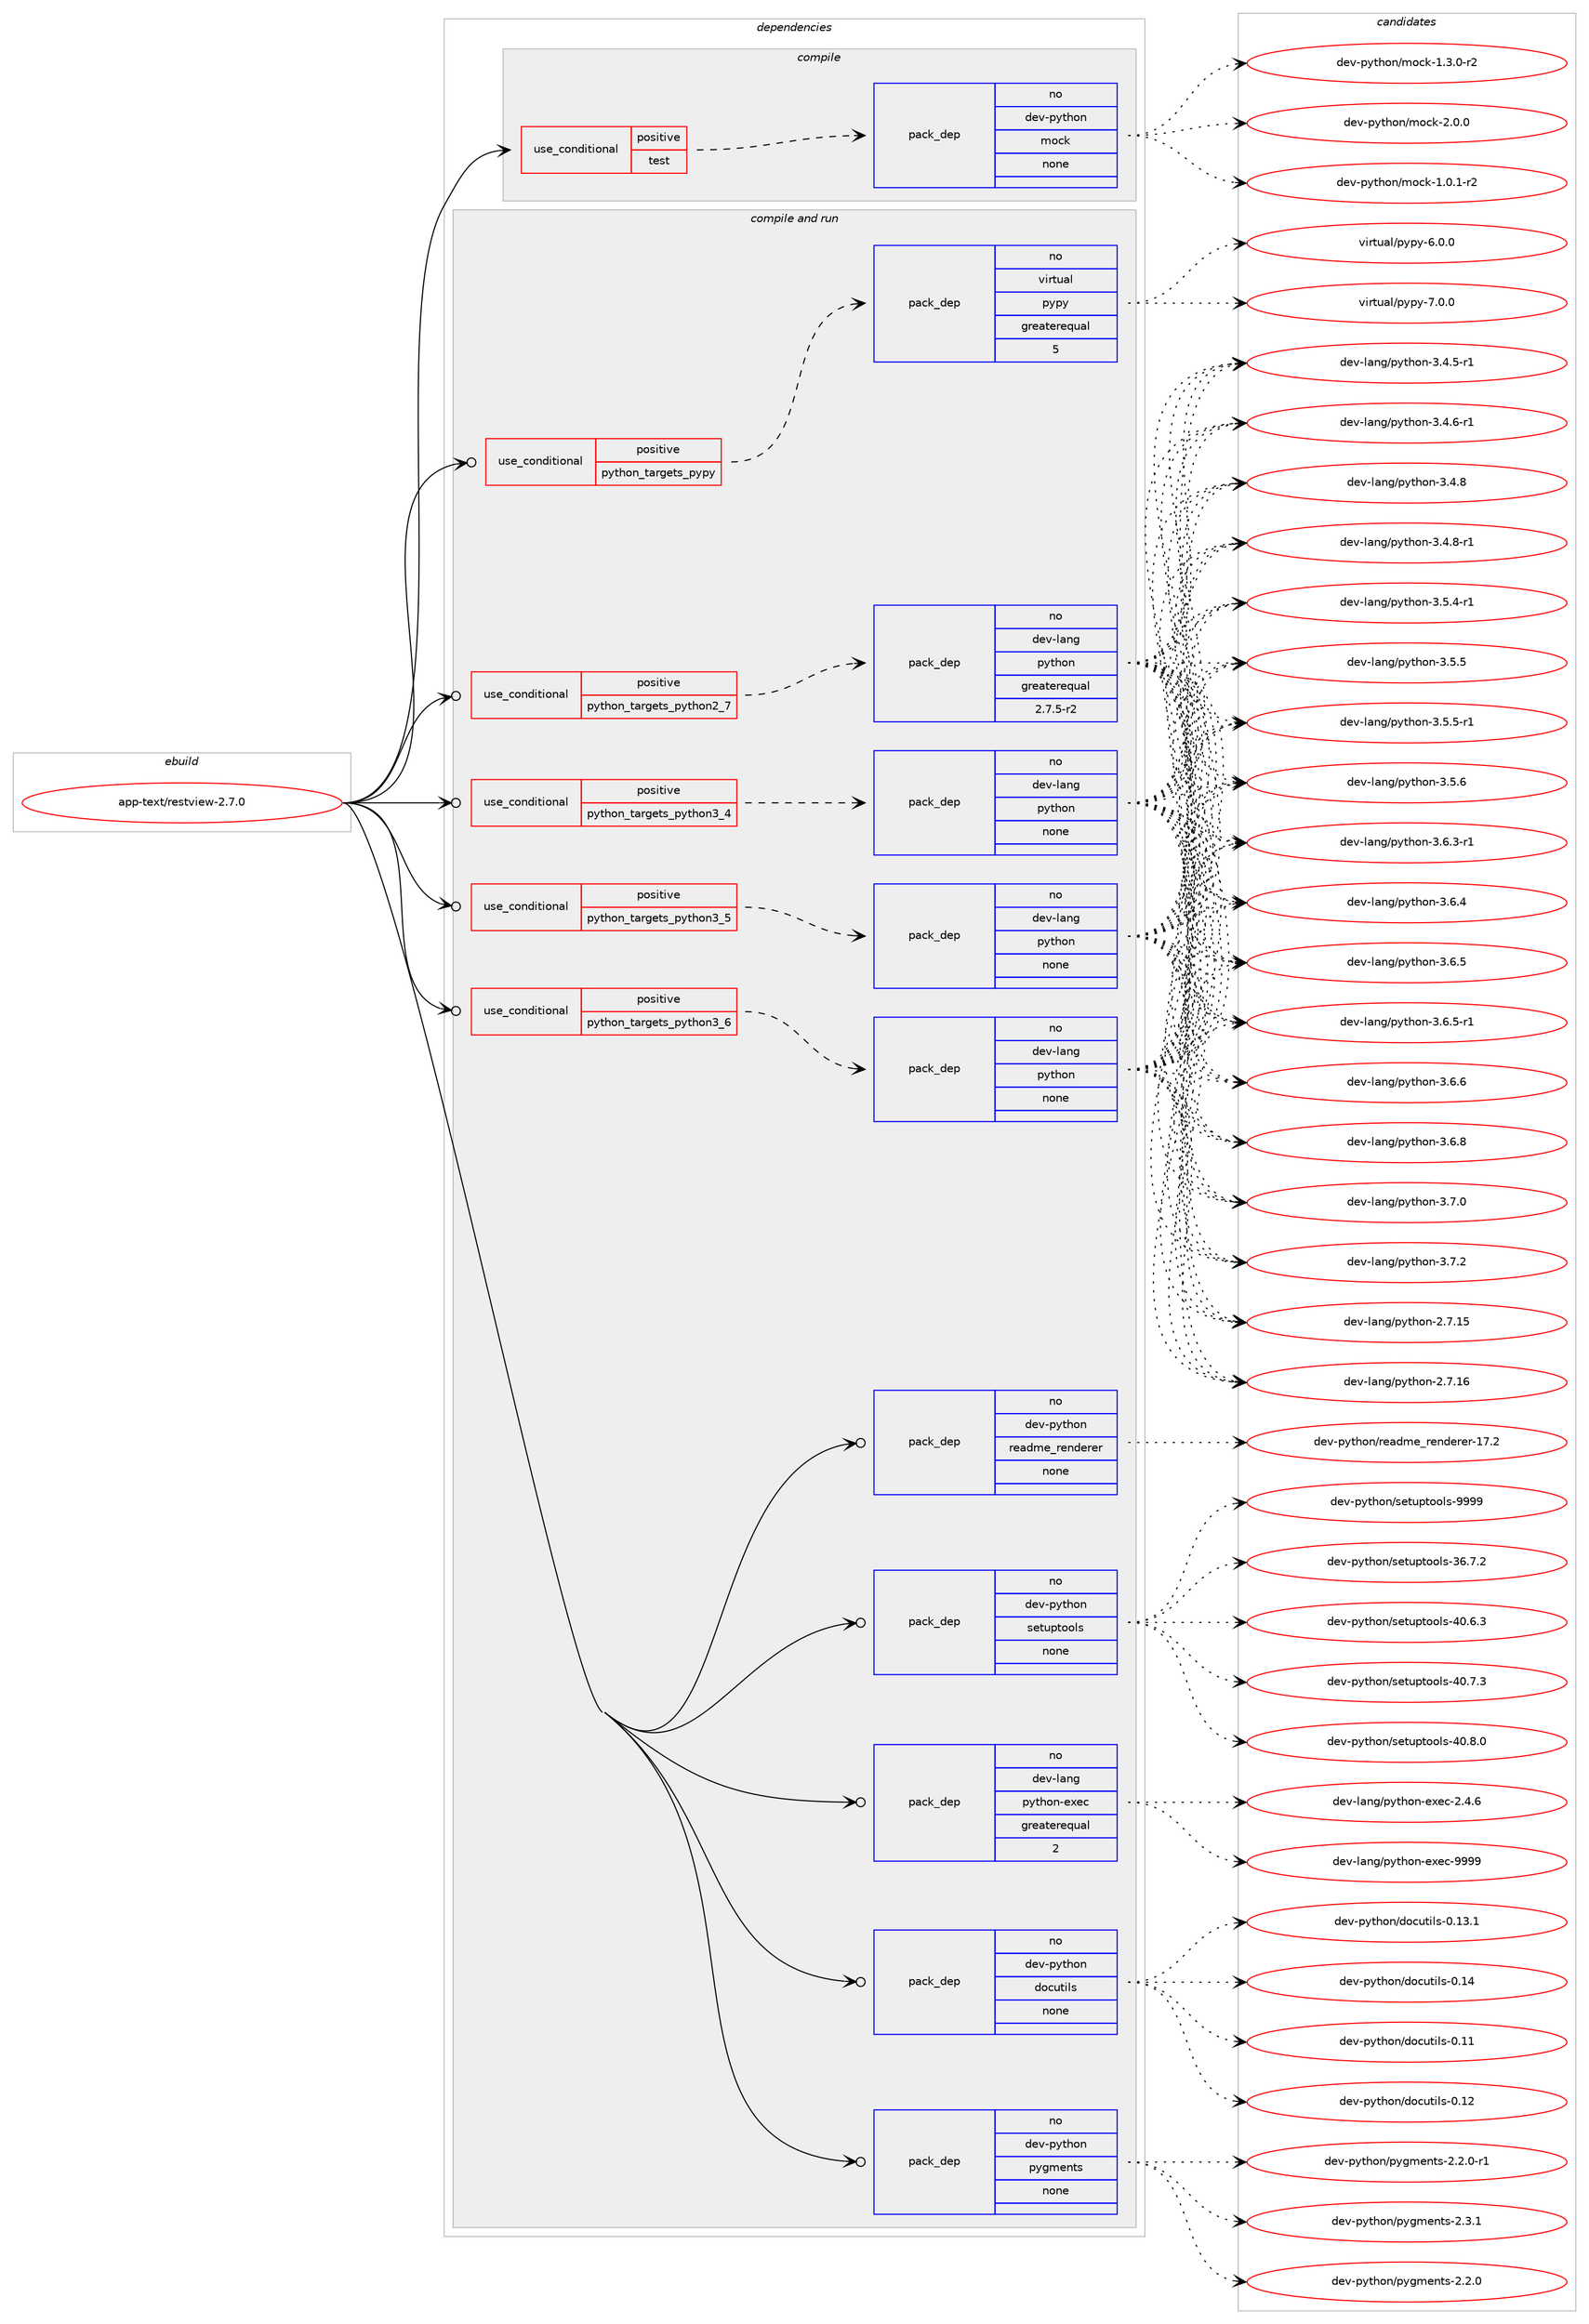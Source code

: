 digraph prolog {

# *************
# Graph options
# *************

newrank=true;
concentrate=true;
compound=true;
graph [rankdir=LR,fontname=Helvetica,fontsize=10,ranksep=1.5];#, ranksep=2.5, nodesep=0.2];
edge  [arrowhead=vee];
node  [fontname=Helvetica,fontsize=10];

# **********
# The ebuild
# **********

subgraph cluster_leftcol {
color=gray;
rank=same;
label=<<i>ebuild</i>>;
id [label="app-text/restview-2.7.0", color=red, width=4, href="../app-text/restview-2.7.0.svg"];
}

# ****************
# The dependencies
# ****************

subgraph cluster_midcol {
color=gray;
label=<<i>dependencies</i>>;
subgraph cluster_compile {
fillcolor="#eeeeee";
style=filled;
label=<<i>compile</i>>;
subgraph cond356013 {
dependency1312170 [label=<<TABLE BORDER="0" CELLBORDER="1" CELLSPACING="0" CELLPADDING="4"><TR><TD ROWSPAN="3" CELLPADDING="10">use_conditional</TD></TR><TR><TD>positive</TD></TR><TR><TD>test</TD></TR></TABLE>>, shape=none, color=red];
subgraph pack935607 {
dependency1312171 [label=<<TABLE BORDER="0" CELLBORDER="1" CELLSPACING="0" CELLPADDING="4" WIDTH="220"><TR><TD ROWSPAN="6" CELLPADDING="30">pack_dep</TD></TR><TR><TD WIDTH="110">no</TD></TR><TR><TD>dev-python</TD></TR><TR><TD>mock</TD></TR><TR><TD>none</TD></TR><TR><TD></TD></TR></TABLE>>, shape=none, color=blue];
}
dependency1312170:e -> dependency1312171:w [weight=20,style="dashed",arrowhead="vee"];
}
id:e -> dependency1312170:w [weight=20,style="solid",arrowhead="vee"];
}
subgraph cluster_compileandrun {
fillcolor="#eeeeee";
style=filled;
label=<<i>compile and run</i>>;
subgraph cond356014 {
dependency1312172 [label=<<TABLE BORDER="0" CELLBORDER="1" CELLSPACING="0" CELLPADDING="4"><TR><TD ROWSPAN="3" CELLPADDING="10">use_conditional</TD></TR><TR><TD>positive</TD></TR><TR><TD>python_targets_pypy</TD></TR></TABLE>>, shape=none, color=red];
subgraph pack935608 {
dependency1312173 [label=<<TABLE BORDER="0" CELLBORDER="1" CELLSPACING="0" CELLPADDING="4" WIDTH="220"><TR><TD ROWSPAN="6" CELLPADDING="30">pack_dep</TD></TR><TR><TD WIDTH="110">no</TD></TR><TR><TD>virtual</TD></TR><TR><TD>pypy</TD></TR><TR><TD>greaterequal</TD></TR><TR><TD>5</TD></TR></TABLE>>, shape=none, color=blue];
}
dependency1312172:e -> dependency1312173:w [weight=20,style="dashed",arrowhead="vee"];
}
id:e -> dependency1312172:w [weight=20,style="solid",arrowhead="odotvee"];
subgraph cond356015 {
dependency1312174 [label=<<TABLE BORDER="0" CELLBORDER="1" CELLSPACING="0" CELLPADDING="4"><TR><TD ROWSPAN="3" CELLPADDING="10">use_conditional</TD></TR><TR><TD>positive</TD></TR><TR><TD>python_targets_python2_7</TD></TR></TABLE>>, shape=none, color=red];
subgraph pack935609 {
dependency1312175 [label=<<TABLE BORDER="0" CELLBORDER="1" CELLSPACING="0" CELLPADDING="4" WIDTH="220"><TR><TD ROWSPAN="6" CELLPADDING="30">pack_dep</TD></TR><TR><TD WIDTH="110">no</TD></TR><TR><TD>dev-lang</TD></TR><TR><TD>python</TD></TR><TR><TD>greaterequal</TD></TR><TR><TD>2.7.5-r2</TD></TR></TABLE>>, shape=none, color=blue];
}
dependency1312174:e -> dependency1312175:w [weight=20,style="dashed",arrowhead="vee"];
}
id:e -> dependency1312174:w [weight=20,style="solid",arrowhead="odotvee"];
subgraph cond356016 {
dependency1312176 [label=<<TABLE BORDER="0" CELLBORDER="1" CELLSPACING="0" CELLPADDING="4"><TR><TD ROWSPAN="3" CELLPADDING="10">use_conditional</TD></TR><TR><TD>positive</TD></TR><TR><TD>python_targets_python3_4</TD></TR></TABLE>>, shape=none, color=red];
subgraph pack935610 {
dependency1312177 [label=<<TABLE BORDER="0" CELLBORDER="1" CELLSPACING="0" CELLPADDING="4" WIDTH="220"><TR><TD ROWSPAN="6" CELLPADDING="30">pack_dep</TD></TR><TR><TD WIDTH="110">no</TD></TR><TR><TD>dev-lang</TD></TR><TR><TD>python</TD></TR><TR><TD>none</TD></TR><TR><TD></TD></TR></TABLE>>, shape=none, color=blue];
}
dependency1312176:e -> dependency1312177:w [weight=20,style="dashed",arrowhead="vee"];
}
id:e -> dependency1312176:w [weight=20,style="solid",arrowhead="odotvee"];
subgraph cond356017 {
dependency1312178 [label=<<TABLE BORDER="0" CELLBORDER="1" CELLSPACING="0" CELLPADDING="4"><TR><TD ROWSPAN="3" CELLPADDING="10">use_conditional</TD></TR><TR><TD>positive</TD></TR><TR><TD>python_targets_python3_5</TD></TR></TABLE>>, shape=none, color=red];
subgraph pack935611 {
dependency1312179 [label=<<TABLE BORDER="0" CELLBORDER="1" CELLSPACING="0" CELLPADDING="4" WIDTH="220"><TR><TD ROWSPAN="6" CELLPADDING="30">pack_dep</TD></TR><TR><TD WIDTH="110">no</TD></TR><TR><TD>dev-lang</TD></TR><TR><TD>python</TD></TR><TR><TD>none</TD></TR><TR><TD></TD></TR></TABLE>>, shape=none, color=blue];
}
dependency1312178:e -> dependency1312179:w [weight=20,style="dashed",arrowhead="vee"];
}
id:e -> dependency1312178:w [weight=20,style="solid",arrowhead="odotvee"];
subgraph cond356018 {
dependency1312180 [label=<<TABLE BORDER="0" CELLBORDER="1" CELLSPACING="0" CELLPADDING="4"><TR><TD ROWSPAN="3" CELLPADDING="10">use_conditional</TD></TR><TR><TD>positive</TD></TR><TR><TD>python_targets_python3_6</TD></TR></TABLE>>, shape=none, color=red];
subgraph pack935612 {
dependency1312181 [label=<<TABLE BORDER="0" CELLBORDER="1" CELLSPACING="0" CELLPADDING="4" WIDTH="220"><TR><TD ROWSPAN="6" CELLPADDING="30">pack_dep</TD></TR><TR><TD WIDTH="110">no</TD></TR><TR><TD>dev-lang</TD></TR><TR><TD>python</TD></TR><TR><TD>none</TD></TR><TR><TD></TD></TR></TABLE>>, shape=none, color=blue];
}
dependency1312180:e -> dependency1312181:w [weight=20,style="dashed",arrowhead="vee"];
}
id:e -> dependency1312180:w [weight=20,style="solid",arrowhead="odotvee"];
subgraph pack935613 {
dependency1312182 [label=<<TABLE BORDER="0" CELLBORDER="1" CELLSPACING="0" CELLPADDING="4" WIDTH="220"><TR><TD ROWSPAN="6" CELLPADDING="30">pack_dep</TD></TR><TR><TD WIDTH="110">no</TD></TR><TR><TD>dev-lang</TD></TR><TR><TD>python-exec</TD></TR><TR><TD>greaterequal</TD></TR><TR><TD>2</TD></TR></TABLE>>, shape=none, color=blue];
}
id:e -> dependency1312182:w [weight=20,style="solid",arrowhead="odotvee"];
subgraph pack935614 {
dependency1312183 [label=<<TABLE BORDER="0" CELLBORDER="1" CELLSPACING="0" CELLPADDING="4" WIDTH="220"><TR><TD ROWSPAN="6" CELLPADDING="30">pack_dep</TD></TR><TR><TD WIDTH="110">no</TD></TR><TR><TD>dev-python</TD></TR><TR><TD>docutils</TD></TR><TR><TD>none</TD></TR><TR><TD></TD></TR></TABLE>>, shape=none, color=blue];
}
id:e -> dependency1312183:w [weight=20,style="solid",arrowhead="odotvee"];
subgraph pack935615 {
dependency1312184 [label=<<TABLE BORDER="0" CELLBORDER="1" CELLSPACING="0" CELLPADDING="4" WIDTH="220"><TR><TD ROWSPAN="6" CELLPADDING="30">pack_dep</TD></TR><TR><TD WIDTH="110">no</TD></TR><TR><TD>dev-python</TD></TR><TR><TD>pygments</TD></TR><TR><TD>none</TD></TR><TR><TD></TD></TR></TABLE>>, shape=none, color=blue];
}
id:e -> dependency1312184:w [weight=20,style="solid",arrowhead="odotvee"];
subgraph pack935616 {
dependency1312185 [label=<<TABLE BORDER="0" CELLBORDER="1" CELLSPACING="0" CELLPADDING="4" WIDTH="220"><TR><TD ROWSPAN="6" CELLPADDING="30">pack_dep</TD></TR><TR><TD WIDTH="110">no</TD></TR><TR><TD>dev-python</TD></TR><TR><TD>readme_renderer</TD></TR><TR><TD>none</TD></TR><TR><TD></TD></TR></TABLE>>, shape=none, color=blue];
}
id:e -> dependency1312185:w [weight=20,style="solid",arrowhead="odotvee"];
subgraph pack935617 {
dependency1312186 [label=<<TABLE BORDER="0" CELLBORDER="1" CELLSPACING="0" CELLPADDING="4" WIDTH="220"><TR><TD ROWSPAN="6" CELLPADDING="30">pack_dep</TD></TR><TR><TD WIDTH="110">no</TD></TR><TR><TD>dev-python</TD></TR><TR><TD>setuptools</TD></TR><TR><TD>none</TD></TR><TR><TD></TD></TR></TABLE>>, shape=none, color=blue];
}
id:e -> dependency1312186:w [weight=20,style="solid",arrowhead="odotvee"];
}
subgraph cluster_run {
fillcolor="#eeeeee";
style=filled;
label=<<i>run</i>>;
}
}

# **************
# The candidates
# **************

subgraph cluster_choices {
rank=same;
color=gray;
label=<<i>candidates</i>>;

subgraph choice935607 {
color=black;
nodesep=1;
choice1001011184511212111610411111047109111991074549464846494511450 [label="dev-python/mock-1.0.1-r2", color=red, width=4,href="../dev-python/mock-1.0.1-r2.svg"];
choice1001011184511212111610411111047109111991074549465146484511450 [label="dev-python/mock-1.3.0-r2", color=red, width=4,href="../dev-python/mock-1.3.0-r2.svg"];
choice100101118451121211161041111104710911199107455046484648 [label="dev-python/mock-2.0.0", color=red, width=4,href="../dev-python/mock-2.0.0.svg"];
dependency1312171:e -> choice1001011184511212111610411111047109111991074549464846494511450:w [style=dotted,weight="100"];
dependency1312171:e -> choice1001011184511212111610411111047109111991074549465146484511450:w [style=dotted,weight="100"];
dependency1312171:e -> choice100101118451121211161041111104710911199107455046484648:w [style=dotted,weight="100"];
}
subgraph choice935608 {
color=black;
nodesep=1;
choice1181051141161179710847112121112121455446484648 [label="virtual/pypy-6.0.0", color=red, width=4,href="../virtual/pypy-6.0.0.svg"];
choice1181051141161179710847112121112121455546484648 [label="virtual/pypy-7.0.0", color=red, width=4,href="../virtual/pypy-7.0.0.svg"];
dependency1312173:e -> choice1181051141161179710847112121112121455446484648:w [style=dotted,weight="100"];
dependency1312173:e -> choice1181051141161179710847112121112121455546484648:w [style=dotted,weight="100"];
}
subgraph choice935609 {
color=black;
nodesep=1;
choice10010111845108971101034711212111610411111045504655464953 [label="dev-lang/python-2.7.15", color=red, width=4,href="../dev-lang/python-2.7.15.svg"];
choice10010111845108971101034711212111610411111045504655464954 [label="dev-lang/python-2.7.16", color=red, width=4,href="../dev-lang/python-2.7.16.svg"];
choice1001011184510897110103471121211161041111104551465246534511449 [label="dev-lang/python-3.4.5-r1", color=red, width=4,href="../dev-lang/python-3.4.5-r1.svg"];
choice1001011184510897110103471121211161041111104551465246544511449 [label="dev-lang/python-3.4.6-r1", color=red, width=4,href="../dev-lang/python-3.4.6-r1.svg"];
choice100101118451089711010347112121116104111110455146524656 [label="dev-lang/python-3.4.8", color=red, width=4,href="../dev-lang/python-3.4.8.svg"];
choice1001011184510897110103471121211161041111104551465246564511449 [label="dev-lang/python-3.4.8-r1", color=red, width=4,href="../dev-lang/python-3.4.8-r1.svg"];
choice1001011184510897110103471121211161041111104551465346524511449 [label="dev-lang/python-3.5.4-r1", color=red, width=4,href="../dev-lang/python-3.5.4-r1.svg"];
choice100101118451089711010347112121116104111110455146534653 [label="dev-lang/python-3.5.5", color=red, width=4,href="../dev-lang/python-3.5.5.svg"];
choice1001011184510897110103471121211161041111104551465346534511449 [label="dev-lang/python-3.5.5-r1", color=red, width=4,href="../dev-lang/python-3.5.5-r1.svg"];
choice100101118451089711010347112121116104111110455146534654 [label="dev-lang/python-3.5.6", color=red, width=4,href="../dev-lang/python-3.5.6.svg"];
choice1001011184510897110103471121211161041111104551465446514511449 [label="dev-lang/python-3.6.3-r1", color=red, width=4,href="../dev-lang/python-3.6.3-r1.svg"];
choice100101118451089711010347112121116104111110455146544652 [label="dev-lang/python-3.6.4", color=red, width=4,href="../dev-lang/python-3.6.4.svg"];
choice100101118451089711010347112121116104111110455146544653 [label="dev-lang/python-3.6.5", color=red, width=4,href="../dev-lang/python-3.6.5.svg"];
choice1001011184510897110103471121211161041111104551465446534511449 [label="dev-lang/python-3.6.5-r1", color=red, width=4,href="../dev-lang/python-3.6.5-r1.svg"];
choice100101118451089711010347112121116104111110455146544654 [label="dev-lang/python-3.6.6", color=red, width=4,href="../dev-lang/python-3.6.6.svg"];
choice100101118451089711010347112121116104111110455146544656 [label="dev-lang/python-3.6.8", color=red, width=4,href="../dev-lang/python-3.6.8.svg"];
choice100101118451089711010347112121116104111110455146554648 [label="dev-lang/python-3.7.0", color=red, width=4,href="../dev-lang/python-3.7.0.svg"];
choice100101118451089711010347112121116104111110455146554650 [label="dev-lang/python-3.7.2", color=red, width=4,href="../dev-lang/python-3.7.2.svg"];
dependency1312175:e -> choice10010111845108971101034711212111610411111045504655464953:w [style=dotted,weight="100"];
dependency1312175:e -> choice10010111845108971101034711212111610411111045504655464954:w [style=dotted,weight="100"];
dependency1312175:e -> choice1001011184510897110103471121211161041111104551465246534511449:w [style=dotted,weight="100"];
dependency1312175:e -> choice1001011184510897110103471121211161041111104551465246544511449:w [style=dotted,weight="100"];
dependency1312175:e -> choice100101118451089711010347112121116104111110455146524656:w [style=dotted,weight="100"];
dependency1312175:e -> choice1001011184510897110103471121211161041111104551465246564511449:w [style=dotted,weight="100"];
dependency1312175:e -> choice1001011184510897110103471121211161041111104551465346524511449:w [style=dotted,weight="100"];
dependency1312175:e -> choice100101118451089711010347112121116104111110455146534653:w [style=dotted,weight="100"];
dependency1312175:e -> choice1001011184510897110103471121211161041111104551465346534511449:w [style=dotted,weight="100"];
dependency1312175:e -> choice100101118451089711010347112121116104111110455146534654:w [style=dotted,weight="100"];
dependency1312175:e -> choice1001011184510897110103471121211161041111104551465446514511449:w [style=dotted,weight="100"];
dependency1312175:e -> choice100101118451089711010347112121116104111110455146544652:w [style=dotted,weight="100"];
dependency1312175:e -> choice100101118451089711010347112121116104111110455146544653:w [style=dotted,weight="100"];
dependency1312175:e -> choice1001011184510897110103471121211161041111104551465446534511449:w [style=dotted,weight="100"];
dependency1312175:e -> choice100101118451089711010347112121116104111110455146544654:w [style=dotted,weight="100"];
dependency1312175:e -> choice100101118451089711010347112121116104111110455146544656:w [style=dotted,weight="100"];
dependency1312175:e -> choice100101118451089711010347112121116104111110455146554648:w [style=dotted,weight="100"];
dependency1312175:e -> choice100101118451089711010347112121116104111110455146554650:w [style=dotted,weight="100"];
}
subgraph choice935610 {
color=black;
nodesep=1;
choice10010111845108971101034711212111610411111045504655464953 [label="dev-lang/python-2.7.15", color=red, width=4,href="../dev-lang/python-2.7.15.svg"];
choice10010111845108971101034711212111610411111045504655464954 [label="dev-lang/python-2.7.16", color=red, width=4,href="../dev-lang/python-2.7.16.svg"];
choice1001011184510897110103471121211161041111104551465246534511449 [label="dev-lang/python-3.4.5-r1", color=red, width=4,href="../dev-lang/python-3.4.5-r1.svg"];
choice1001011184510897110103471121211161041111104551465246544511449 [label="dev-lang/python-3.4.6-r1", color=red, width=4,href="../dev-lang/python-3.4.6-r1.svg"];
choice100101118451089711010347112121116104111110455146524656 [label="dev-lang/python-3.4.8", color=red, width=4,href="../dev-lang/python-3.4.8.svg"];
choice1001011184510897110103471121211161041111104551465246564511449 [label="dev-lang/python-3.4.8-r1", color=red, width=4,href="../dev-lang/python-3.4.8-r1.svg"];
choice1001011184510897110103471121211161041111104551465346524511449 [label="dev-lang/python-3.5.4-r1", color=red, width=4,href="../dev-lang/python-3.5.4-r1.svg"];
choice100101118451089711010347112121116104111110455146534653 [label="dev-lang/python-3.5.5", color=red, width=4,href="../dev-lang/python-3.5.5.svg"];
choice1001011184510897110103471121211161041111104551465346534511449 [label="dev-lang/python-3.5.5-r1", color=red, width=4,href="../dev-lang/python-3.5.5-r1.svg"];
choice100101118451089711010347112121116104111110455146534654 [label="dev-lang/python-3.5.6", color=red, width=4,href="../dev-lang/python-3.5.6.svg"];
choice1001011184510897110103471121211161041111104551465446514511449 [label="dev-lang/python-3.6.3-r1", color=red, width=4,href="../dev-lang/python-3.6.3-r1.svg"];
choice100101118451089711010347112121116104111110455146544652 [label="dev-lang/python-3.6.4", color=red, width=4,href="../dev-lang/python-3.6.4.svg"];
choice100101118451089711010347112121116104111110455146544653 [label="dev-lang/python-3.6.5", color=red, width=4,href="../dev-lang/python-3.6.5.svg"];
choice1001011184510897110103471121211161041111104551465446534511449 [label="dev-lang/python-3.6.5-r1", color=red, width=4,href="../dev-lang/python-3.6.5-r1.svg"];
choice100101118451089711010347112121116104111110455146544654 [label="dev-lang/python-3.6.6", color=red, width=4,href="../dev-lang/python-3.6.6.svg"];
choice100101118451089711010347112121116104111110455146544656 [label="dev-lang/python-3.6.8", color=red, width=4,href="../dev-lang/python-3.6.8.svg"];
choice100101118451089711010347112121116104111110455146554648 [label="dev-lang/python-3.7.0", color=red, width=4,href="../dev-lang/python-3.7.0.svg"];
choice100101118451089711010347112121116104111110455146554650 [label="dev-lang/python-3.7.2", color=red, width=4,href="../dev-lang/python-3.7.2.svg"];
dependency1312177:e -> choice10010111845108971101034711212111610411111045504655464953:w [style=dotted,weight="100"];
dependency1312177:e -> choice10010111845108971101034711212111610411111045504655464954:w [style=dotted,weight="100"];
dependency1312177:e -> choice1001011184510897110103471121211161041111104551465246534511449:w [style=dotted,weight="100"];
dependency1312177:e -> choice1001011184510897110103471121211161041111104551465246544511449:w [style=dotted,weight="100"];
dependency1312177:e -> choice100101118451089711010347112121116104111110455146524656:w [style=dotted,weight="100"];
dependency1312177:e -> choice1001011184510897110103471121211161041111104551465246564511449:w [style=dotted,weight="100"];
dependency1312177:e -> choice1001011184510897110103471121211161041111104551465346524511449:w [style=dotted,weight="100"];
dependency1312177:e -> choice100101118451089711010347112121116104111110455146534653:w [style=dotted,weight="100"];
dependency1312177:e -> choice1001011184510897110103471121211161041111104551465346534511449:w [style=dotted,weight="100"];
dependency1312177:e -> choice100101118451089711010347112121116104111110455146534654:w [style=dotted,weight="100"];
dependency1312177:e -> choice1001011184510897110103471121211161041111104551465446514511449:w [style=dotted,weight="100"];
dependency1312177:e -> choice100101118451089711010347112121116104111110455146544652:w [style=dotted,weight="100"];
dependency1312177:e -> choice100101118451089711010347112121116104111110455146544653:w [style=dotted,weight="100"];
dependency1312177:e -> choice1001011184510897110103471121211161041111104551465446534511449:w [style=dotted,weight="100"];
dependency1312177:e -> choice100101118451089711010347112121116104111110455146544654:w [style=dotted,weight="100"];
dependency1312177:e -> choice100101118451089711010347112121116104111110455146544656:w [style=dotted,weight="100"];
dependency1312177:e -> choice100101118451089711010347112121116104111110455146554648:w [style=dotted,weight="100"];
dependency1312177:e -> choice100101118451089711010347112121116104111110455146554650:w [style=dotted,weight="100"];
}
subgraph choice935611 {
color=black;
nodesep=1;
choice10010111845108971101034711212111610411111045504655464953 [label="dev-lang/python-2.7.15", color=red, width=4,href="../dev-lang/python-2.7.15.svg"];
choice10010111845108971101034711212111610411111045504655464954 [label="dev-lang/python-2.7.16", color=red, width=4,href="../dev-lang/python-2.7.16.svg"];
choice1001011184510897110103471121211161041111104551465246534511449 [label="dev-lang/python-3.4.5-r1", color=red, width=4,href="../dev-lang/python-3.4.5-r1.svg"];
choice1001011184510897110103471121211161041111104551465246544511449 [label="dev-lang/python-3.4.6-r1", color=red, width=4,href="../dev-lang/python-3.4.6-r1.svg"];
choice100101118451089711010347112121116104111110455146524656 [label="dev-lang/python-3.4.8", color=red, width=4,href="../dev-lang/python-3.4.8.svg"];
choice1001011184510897110103471121211161041111104551465246564511449 [label="dev-lang/python-3.4.8-r1", color=red, width=4,href="../dev-lang/python-3.4.8-r1.svg"];
choice1001011184510897110103471121211161041111104551465346524511449 [label="dev-lang/python-3.5.4-r1", color=red, width=4,href="../dev-lang/python-3.5.4-r1.svg"];
choice100101118451089711010347112121116104111110455146534653 [label="dev-lang/python-3.5.5", color=red, width=4,href="../dev-lang/python-3.5.5.svg"];
choice1001011184510897110103471121211161041111104551465346534511449 [label="dev-lang/python-3.5.5-r1", color=red, width=4,href="../dev-lang/python-3.5.5-r1.svg"];
choice100101118451089711010347112121116104111110455146534654 [label="dev-lang/python-3.5.6", color=red, width=4,href="../dev-lang/python-3.5.6.svg"];
choice1001011184510897110103471121211161041111104551465446514511449 [label="dev-lang/python-3.6.3-r1", color=red, width=4,href="../dev-lang/python-3.6.3-r1.svg"];
choice100101118451089711010347112121116104111110455146544652 [label="dev-lang/python-3.6.4", color=red, width=4,href="../dev-lang/python-3.6.4.svg"];
choice100101118451089711010347112121116104111110455146544653 [label="dev-lang/python-3.6.5", color=red, width=4,href="../dev-lang/python-3.6.5.svg"];
choice1001011184510897110103471121211161041111104551465446534511449 [label="dev-lang/python-3.6.5-r1", color=red, width=4,href="../dev-lang/python-3.6.5-r1.svg"];
choice100101118451089711010347112121116104111110455146544654 [label="dev-lang/python-3.6.6", color=red, width=4,href="../dev-lang/python-3.6.6.svg"];
choice100101118451089711010347112121116104111110455146544656 [label="dev-lang/python-3.6.8", color=red, width=4,href="../dev-lang/python-3.6.8.svg"];
choice100101118451089711010347112121116104111110455146554648 [label="dev-lang/python-3.7.0", color=red, width=4,href="../dev-lang/python-3.7.0.svg"];
choice100101118451089711010347112121116104111110455146554650 [label="dev-lang/python-3.7.2", color=red, width=4,href="../dev-lang/python-3.7.2.svg"];
dependency1312179:e -> choice10010111845108971101034711212111610411111045504655464953:w [style=dotted,weight="100"];
dependency1312179:e -> choice10010111845108971101034711212111610411111045504655464954:w [style=dotted,weight="100"];
dependency1312179:e -> choice1001011184510897110103471121211161041111104551465246534511449:w [style=dotted,weight="100"];
dependency1312179:e -> choice1001011184510897110103471121211161041111104551465246544511449:w [style=dotted,weight="100"];
dependency1312179:e -> choice100101118451089711010347112121116104111110455146524656:w [style=dotted,weight="100"];
dependency1312179:e -> choice1001011184510897110103471121211161041111104551465246564511449:w [style=dotted,weight="100"];
dependency1312179:e -> choice1001011184510897110103471121211161041111104551465346524511449:w [style=dotted,weight="100"];
dependency1312179:e -> choice100101118451089711010347112121116104111110455146534653:w [style=dotted,weight="100"];
dependency1312179:e -> choice1001011184510897110103471121211161041111104551465346534511449:w [style=dotted,weight="100"];
dependency1312179:e -> choice100101118451089711010347112121116104111110455146534654:w [style=dotted,weight="100"];
dependency1312179:e -> choice1001011184510897110103471121211161041111104551465446514511449:w [style=dotted,weight="100"];
dependency1312179:e -> choice100101118451089711010347112121116104111110455146544652:w [style=dotted,weight="100"];
dependency1312179:e -> choice100101118451089711010347112121116104111110455146544653:w [style=dotted,weight="100"];
dependency1312179:e -> choice1001011184510897110103471121211161041111104551465446534511449:w [style=dotted,weight="100"];
dependency1312179:e -> choice100101118451089711010347112121116104111110455146544654:w [style=dotted,weight="100"];
dependency1312179:e -> choice100101118451089711010347112121116104111110455146544656:w [style=dotted,weight="100"];
dependency1312179:e -> choice100101118451089711010347112121116104111110455146554648:w [style=dotted,weight="100"];
dependency1312179:e -> choice100101118451089711010347112121116104111110455146554650:w [style=dotted,weight="100"];
}
subgraph choice935612 {
color=black;
nodesep=1;
choice10010111845108971101034711212111610411111045504655464953 [label="dev-lang/python-2.7.15", color=red, width=4,href="../dev-lang/python-2.7.15.svg"];
choice10010111845108971101034711212111610411111045504655464954 [label="dev-lang/python-2.7.16", color=red, width=4,href="../dev-lang/python-2.7.16.svg"];
choice1001011184510897110103471121211161041111104551465246534511449 [label="dev-lang/python-3.4.5-r1", color=red, width=4,href="../dev-lang/python-3.4.5-r1.svg"];
choice1001011184510897110103471121211161041111104551465246544511449 [label="dev-lang/python-3.4.6-r1", color=red, width=4,href="../dev-lang/python-3.4.6-r1.svg"];
choice100101118451089711010347112121116104111110455146524656 [label="dev-lang/python-3.4.8", color=red, width=4,href="../dev-lang/python-3.4.8.svg"];
choice1001011184510897110103471121211161041111104551465246564511449 [label="dev-lang/python-3.4.8-r1", color=red, width=4,href="../dev-lang/python-3.4.8-r1.svg"];
choice1001011184510897110103471121211161041111104551465346524511449 [label="dev-lang/python-3.5.4-r1", color=red, width=4,href="../dev-lang/python-3.5.4-r1.svg"];
choice100101118451089711010347112121116104111110455146534653 [label="dev-lang/python-3.5.5", color=red, width=4,href="../dev-lang/python-3.5.5.svg"];
choice1001011184510897110103471121211161041111104551465346534511449 [label="dev-lang/python-3.5.5-r1", color=red, width=4,href="../dev-lang/python-3.5.5-r1.svg"];
choice100101118451089711010347112121116104111110455146534654 [label="dev-lang/python-3.5.6", color=red, width=4,href="../dev-lang/python-3.5.6.svg"];
choice1001011184510897110103471121211161041111104551465446514511449 [label="dev-lang/python-3.6.3-r1", color=red, width=4,href="../dev-lang/python-3.6.3-r1.svg"];
choice100101118451089711010347112121116104111110455146544652 [label="dev-lang/python-3.6.4", color=red, width=4,href="../dev-lang/python-3.6.4.svg"];
choice100101118451089711010347112121116104111110455146544653 [label="dev-lang/python-3.6.5", color=red, width=4,href="../dev-lang/python-3.6.5.svg"];
choice1001011184510897110103471121211161041111104551465446534511449 [label="dev-lang/python-3.6.5-r1", color=red, width=4,href="../dev-lang/python-3.6.5-r1.svg"];
choice100101118451089711010347112121116104111110455146544654 [label="dev-lang/python-3.6.6", color=red, width=4,href="../dev-lang/python-3.6.6.svg"];
choice100101118451089711010347112121116104111110455146544656 [label="dev-lang/python-3.6.8", color=red, width=4,href="../dev-lang/python-3.6.8.svg"];
choice100101118451089711010347112121116104111110455146554648 [label="dev-lang/python-3.7.0", color=red, width=4,href="../dev-lang/python-3.7.0.svg"];
choice100101118451089711010347112121116104111110455146554650 [label="dev-lang/python-3.7.2", color=red, width=4,href="../dev-lang/python-3.7.2.svg"];
dependency1312181:e -> choice10010111845108971101034711212111610411111045504655464953:w [style=dotted,weight="100"];
dependency1312181:e -> choice10010111845108971101034711212111610411111045504655464954:w [style=dotted,weight="100"];
dependency1312181:e -> choice1001011184510897110103471121211161041111104551465246534511449:w [style=dotted,weight="100"];
dependency1312181:e -> choice1001011184510897110103471121211161041111104551465246544511449:w [style=dotted,weight="100"];
dependency1312181:e -> choice100101118451089711010347112121116104111110455146524656:w [style=dotted,weight="100"];
dependency1312181:e -> choice1001011184510897110103471121211161041111104551465246564511449:w [style=dotted,weight="100"];
dependency1312181:e -> choice1001011184510897110103471121211161041111104551465346524511449:w [style=dotted,weight="100"];
dependency1312181:e -> choice100101118451089711010347112121116104111110455146534653:w [style=dotted,weight="100"];
dependency1312181:e -> choice1001011184510897110103471121211161041111104551465346534511449:w [style=dotted,weight="100"];
dependency1312181:e -> choice100101118451089711010347112121116104111110455146534654:w [style=dotted,weight="100"];
dependency1312181:e -> choice1001011184510897110103471121211161041111104551465446514511449:w [style=dotted,weight="100"];
dependency1312181:e -> choice100101118451089711010347112121116104111110455146544652:w [style=dotted,weight="100"];
dependency1312181:e -> choice100101118451089711010347112121116104111110455146544653:w [style=dotted,weight="100"];
dependency1312181:e -> choice1001011184510897110103471121211161041111104551465446534511449:w [style=dotted,weight="100"];
dependency1312181:e -> choice100101118451089711010347112121116104111110455146544654:w [style=dotted,weight="100"];
dependency1312181:e -> choice100101118451089711010347112121116104111110455146544656:w [style=dotted,weight="100"];
dependency1312181:e -> choice100101118451089711010347112121116104111110455146554648:w [style=dotted,weight="100"];
dependency1312181:e -> choice100101118451089711010347112121116104111110455146554650:w [style=dotted,weight="100"];
}
subgraph choice935613 {
color=black;
nodesep=1;
choice1001011184510897110103471121211161041111104510112010199455046524654 [label="dev-lang/python-exec-2.4.6", color=red, width=4,href="../dev-lang/python-exec-2.4.6.svg"];
choice10010111845108971101034711212111610411111045101120101994557575757 [label="dev-lang/python-exec-9999", color=red, width=4,href="../dev-lang/python-exec-9999.svg"];
dependency1312182:e -> choice1001011184510897110103471121211161041111104510112010199455046524654:w [style=dotted,weight="100"];
dependency1312182:e -> choice10010111845108971101034711212111610411111045101120101994557575757:w [style=dotted,weight="100"];
}
subgraph choice935614 {
color=black;
nodesep=1;
choice1001011184511212111610411111047100111991171161051081154548464949 [label="dev-python/docutils-0.11", color=red, width=4,href="../dev-python/docutils-0.11.svg"];
choice1001011184511212111610411111047100111991171161051081154548464950 [label="dev-python/docutils-0.12", color=red, width=4,href="../dev-python/docutils-0.12.svg"];
choice10010111845112121116104111110471001119911711610510811545484649514649 [label="dev-python/docutils-0.13.1", color=red, width=4,href="../dev-python/docutils-0.13.1.svg"];
choice1001011184511212111610411111047100111991171161051081154548464952 [label="dev-python/docutils-0.14", color=red, width=4,href="../dev-python/docutils-0.14.svg"];
dependency1312183:e -> choice1001011184511212111610411111047100111991171161051081154548464949:w [style=dotted,weight="100"];
dependency1312183:e -> choice1001011184511212111610411111047100111991171161051081154548464950:w [style=dotted,weight="100"];
dependency1312183:e -> choice10010111845112121116104111110471001119911711610510811545484649514649:w [style=dotted,weight="100"];
dependency1312183:e -> choice1001011184511212111610411111047100111991171161051081154548464952:w [style=dotted,weight="100"];
}
subgraph choice935615 {
color=black;
nodesep=1;
choice1001011184511212111610411111047112121103109101110116115455046504648 [label="dev-python/pygments-2.2.0", color=red, width=4,href="../dev-python/pygments-2.2.0.svg"];
choice10010111845112121116104111110471121211031091011101161154550465046484511449 [label="dev-python/pygments-2.2.0-r1", color=red, width=4,href="../dev-python/pygments-2.2.0-r1.svg"];
choice1001011184511212111610411111047112121103109101110116115455046514649 [label="dev-python/pygments-2.3.1", color=red, width=4,href="../dev-python/pygments-2.3.1.svg"];
dependency1312184:e -> choice1001011184511212111610411111047112121103109101110116115455046504648:w [style=dotted,weight="100"];
dependency1312184:e -> choice10010111845112121116104111110471121211031091011101161154550465046484511449:w [style=dotted,weight="100"];
dependency1312184:e -> choice1001011184511212111610411111047112121103109101110116115455046514649:w [style=dotted,weight="100"];
}
subgraph choice935616 {
color=black;
nodesep=1;
choice100101118451121211161041111104711410197100109101951141011101001011141011144549554650 [label="dev-python/readme_renderer-17.2", color=red, width=4,href="../dev-python/readme_renderer-17.2.svg"];
dependency1312185:e -> choice100101118451121211161041111104711410197100109101951141011101001011141011144549554650:w [style=dotted,weight="100"];
}
subgraph choice935617 {
color=black;
nodesep=1;
choice100101118451121211161041111104711510111611711211611111110811545515446554650 [label="dev-python/setuptools-36.7.2", color=red, width=4,href="../dev-python/setuptools-36.7.2.svg"];
choice100101118451121211161041111104711510111611711211611111110811545524846544651 [label="dev-python/setuptools-40.6.3", color=red, width=4,href="../dev-python/setuptools-40.6.3.svg"];
choice100101118451121211161041111104711510111611711211611111110811545524846554651 [label="dev-python/setuptools-40.7.3", color=red, width=4,href="../dev-python/setuptools-40.7.3.svg"];
choice100101118451121211161041111104711510111611711211611111110811545524846564648 [label="dev-python/setuptools-40.8.0", color=red, width=4,href="../dev-python/setuptools-40.8.0.svg"];
choice10010111845112121116104111110471151011161171121161111111081154557575757 [label="dev-python/setuptools-9999", color=red, width=4,href="../dev-python/setuptools-9999.svg"];
dependency1312186:e -> choice100101118451121211161041111104711510111611711211611111110811545515446554650:w [style=dotted,weight="100"];
dependency1312186:e -> choice100101118451121211161041111104711510111611711211611111110811545524846544651:w [style=dotted,weight="100"];
dependency1312186:e -> choice100101118451121211161041111104711510111611711211611111110811545524846554651:w [style=dotted,weight="100"];
dependency1312186:e -> choice100101118451121211161041111104711510111611711211611111110811545524846564648:w [style=dotted,weight="100"];
dependency1312186:e -> choice10010111845112121116104111110471151011161171121161111111081154557575757:w [style=dotted,weight="100"];
}
}

}
